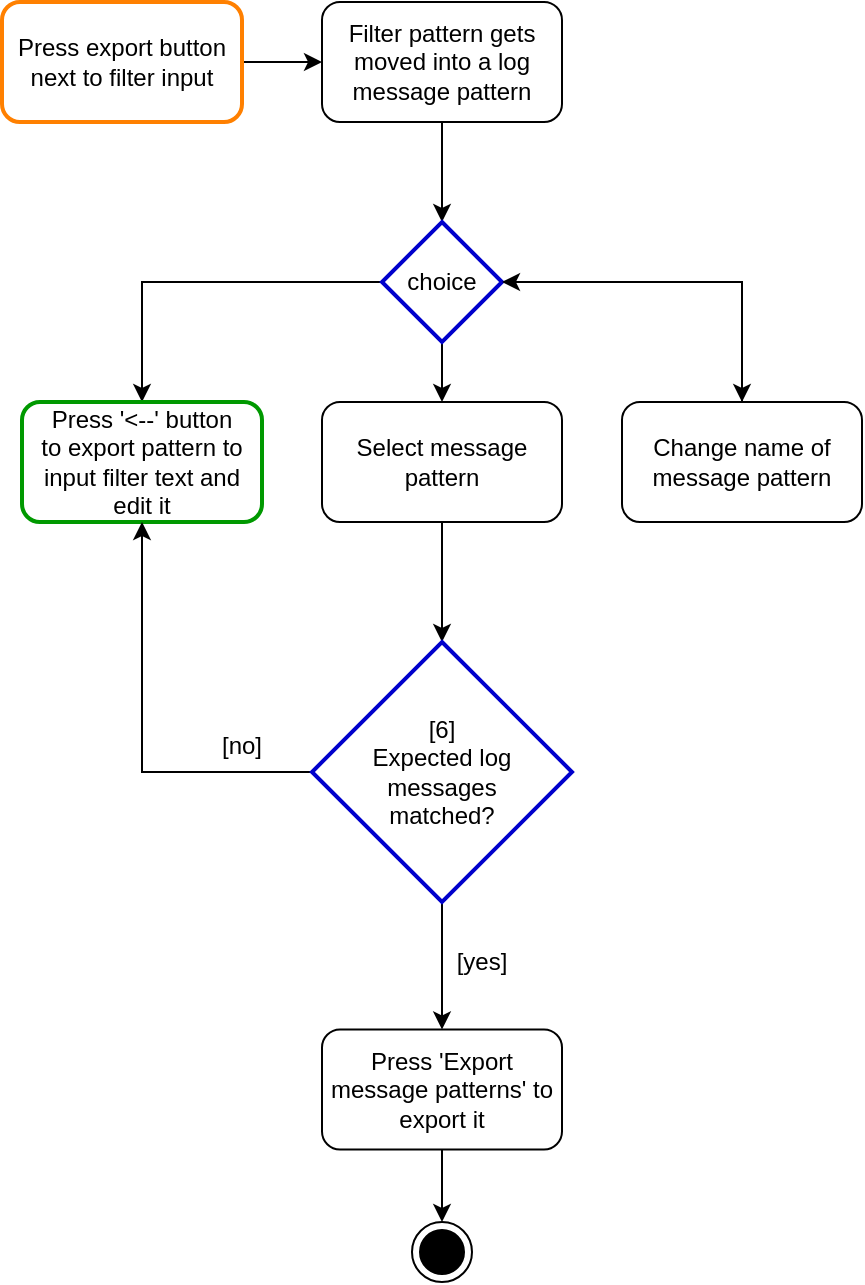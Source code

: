 <mxfile version="20.8.23" type="device"><diagram name="Page-1" id="_UHuK7fAIQnRCJTxW01q"><mxGraphModel dx="742" dy="1023" grid="1" gridSize="10" guides="1" tooltips="1" connect="1" arrows="1" fold="1" page="1" pageScale="1" pageWidth="850" pageHeight="1100" math="0" shadow="0"><root><mxCell id="0"/><mxCell id="1" parent="0"/><mxCell id="56f7NTJwHNe-O4T5q-wQ-1" style="edgeStyle=orthogonalEdgeStyle;rounded=0;orthogonalLoop=1;jettySize=auto;html=1;exitX=1;exitY=0.5;exitDx=0;exitDy=0;entryX=0;entryY=0.5;entryDx=0;entryDy=0;" edge="1" parent="1" source="56f7NTJwHNe-O4T5q-wQ-2" target="56f7NTJwHNe-O4T5q-wQ-4"><mxGeometry relative="1" as="geometry"/></mxCell><mxCell id="56f7NTJwHNe-O4T5q-wQ-2" value="Press export button next to filter input" style="rounded=1;whiteSpace=wrap;html=1;strokeColor=#FF8000;strokeWidth=2;" vertex="1" parent="1"><mxGeometry x="1210" y="20" width="120" height="60" as="geometry"/></mxCell><mxCell id="56f7NTJwHNe-O4T5q-wQ-3" style="edgeStyle=orthogonalEdgeStyle;rounded=0;orthogonalLoop=1;jettySize=auto;html=1;exitX=0.5;exitY=1;exitDx=0;exitDy=0;entryX=0.5;entryY=0;entryDx=0;entryDy=0;" edge="1" parent="1" source="56f7NTJwHNe-O4T5q-wQ-4" target="56f7NTJwHNe-O4T5q-wQ-8"><mxGeometry relative="1" as="geometry"/></mxCell><mxCell id="56f7NTJwHNe-O4T5q-wQ-4" value="Filter pattern gets moved into a log message pattern" style="rounded=1;whiteSpace=wrap;html=1;" vertex="1" parent="1"><mxGeometry x="1370" y="20" width="120" height="60" as="geometry"/></mxCell><mxCell id="56f7NTJwHNe-O4T5q-wQ-5" style="edgeStyle=orthogonalEdgeStyle;rounded=0;orthogonalLoop=1;jettySize=auto;html=1;exitX=0;exitY=0.5;exitDx=0;exitDy=0;entryX=0.5;entryY=0;entryDx=0;entryDy=0;" edge="1" parent="1" source="56f7NTJwHNe-O4T5q-wQ-8" target="56f7NTJwHNe-O4T5q-wQ-9"><mxGeometry relative="1" as="geometry"/></mxCell><mxCell id="56f7NTJwHNe-O4T5q-wQ-6" style="edgeStyle=orthogonalEdgeStyle;rounded=0;orthogonalLoop=1;jettySize=auto;html=1;exitX=0.5;exitY=1;exitDx=0;exitDy=0;entryX=0.5;entryY=0;entryDx=0;entryDy=0;" edge="1" parent="1" source="56f7NTJwHNe-O4T5q-wQ-8" target="56f7NTJwHNe-O4T5q-wQ-11"><mxGeometry relative="1" as="geometry"/></mxCell><mxCell id="56f7NTJwHNe-O4T5q-wQ-7" style="edgeStyle=orthogonalEdgeStyle;rounded=0;orthogonalLoop=1;jettySize=auto;html=1;exitX=1;exitY=0.5;exitDx=0;exitDy=0;entryX=0.5;entryY=0;entryDx=0;entryDy=0;" edge="1" parent="1" source="56f7NTJwHNe-O4T5q-wQ-8" target="56f7NTJwHNe-O4T5q-wQ-13"><mxGeometry relative="1" as="geometry"/></mxCell><mxCell id="56f7NTJwHNe-O4T5q-wQ-8" value="choice" style="rhombus;whiteSpace=wrap;html=1;strokeColor=#0000CC;strokeWidth=2;" vertex="1" parent="1"><mxGeometry x="1400" y="130" width="60" height="60" as="geometry"/></mxCell><mxCell id="56f7NTJwHNe-O4T5q-wQ-9" value="&lt;div&gt;Press '&amp;lt;--' button&lt;/div&gt;&lt;div&gt;to export pattern to input filter text and edit it&lt;br&gt;&lt;/div&gt;" style="rounded=1;whiteSpace=wrap;html=1;strokeWidth=2;strokeColor=#009900;" vertex="1" parent="1"><mxGeometry x="1220" y="220" width="120" height="60" as="geometry"/></mxCell><mxCell id="56f7NTJwHNe-O4T5q-wQ-10" style="edgeStyle=orthogonalEdgeStyle;rounded=0;orthogonalLoop=1;jettySize=auto;html=1;exitX=0.5;exitY=1;exitDx=0;exitDy=0;entryX=0.5;entryY=0;entryDx=0;entryDy=0;" edge="1" parent="1" source="56f7NTJwHNe-O4T5q-wQ-11" target="56f7NTJwHNe-O4T5q-wQ-16"><mxGeometry relative="1" as="geometry"/></mxCell><mxCell id="56f7NTJwHNe-O4T5q-wQ-11" value="Select message pattern" style="rounded=1;whiteSpace=wrap;html=1;" vertex="1" parent="1"><mxGeometry x="1370" y="220" width="120" height="60" as="geometry"/></mxCell><mxCell id="56f7NTJwHNe-O4T5q-wQ-12" style="edgeStyle=orthogonalEdgeStyle;rounded=0;orthogonalLoop=1;jettySize=auto;html=1;exitX=0.5;exitY=0;exitDx=0;exitDy=0;entryX=1;entryY=0.5;entryDx=0;entryDy=0;" edge="1" parent="1" source="56f7NTJwHNe-O4T5q-wQ-13" target="56f7NTJwHNe-O4T5q-wQ-8"><mxGeometry relative="1" as="geometry"/></mxCell><mxCell id="56f7NTJwHNe-O4T5q-wQ-13" value="Change name of message pattern" style="rounded=1;whiteSpace=wrap;html=1;" vertex="1" parent="1"><mxGeometry x="1520" y="220" width="120" height="60" as="geometry"/></mxCell><mxCell id="56f7NTJwHNe-O4T5q-wQ-14" style="edgeStyle=orthogonalEdgeStyle;rounded=0;orthogonalLoop=1;jettySize=auto;html=1;exitX=0;exitY=0.5;exitDx=0;exitDy=0;entryX=0.5;entryY=1;entryDx=0;entryDy=0;" edge="1" parent="1" source="56f7NTJwHNe-O4T5q-wQ-16" target="56f7NTJwHNe-O4T5q-wQ-9"><mxGeometry relative="1" as="geometry"/></mxCell><mxCell id="56f7NTJwHNe-O4T5q-wQ-15" style="edgeStyle=orthogonalEdgeStyle;rounded=0;orthogonalLoop=1;jettySize=auto;html=1;exitX=0.5;exitY=1;exitDx=0;exitDy=0;entryX=0.5;entryY=0;entryDx=0;entryDy=0;" edge="1" parent="1" source="56f7NTJwHNe-O4T5q-wQ-16" target="56f7NTJwHNe-O4T5q-wQ-19"><mxGeometry relative="1" as="geometry"/></mxCell><mxCell id="56f7NTJwHNe-O4T5q-wQ-16" value="[6] &lt;br&gt;Expected log &lt;br&gt;messages &lt;br&gt;matched?" style="rhombus;whiteSpace=wrap;html=1;strokeColor=#0000CC;strokeWidth=2;" vertex="1" parent="1"><mxGeometry x="1365" y="340" width="130" height="130" as="geometry"/></mxCell><mxCell id="56f7NTJwHNe-O4T5q-wQ-17" value="[no]" style="text;html=1;strokeColor=none;fillColor=none;align=center;verticalAlign=middle;whiteSpace=wrap;rounded=0;" vertex="1" parent="1"><mxGeometry x="1300" y="377" width="60" height="30" as="geometry"/></mxCell><mxCell id="56f7NTJwHNe-O4T5q-wQ-18" value="[yes]" style="text;html=1;strokeColor=none;fillColor=none;align=center;verticalAlign=middle;whiteSpace=wrap;rounded=0;" vertex="1" parent="1"><mxGeometry x="1420" y="485" width="60" height="30" as="geometry"/></mxCell><mxCell id="56f7NTJwHNe-O4T5q-wQ-21" style="edgeStyle=orthogonalEdgeStyle;rounded=0;orthogonalLoop=1;jettySize=auto;html=1;exitX=0.5;exitY=1;exitDx=0;exitDy=0;entryX=0.5;entryY=0;entryDx=0;entryDy=0;" edge="1" parent="1" source="56f7NTJwHNe-O4T5q-wQ-19" target="56f7NTJwHNe-O4T5q-wQ-20"><mxGeometry relative="1" as="geometry"/></mxCell><mxCell id="56f7NTJwHNe-O4T5q-wQ-19" value="Press 'Export message patterns' to export it" style="rounded=1;whiteSpace=wrap;html=1;fillColor=default;strokeColor=default;" vertex="1" parent="1"><mxGeometry x="1370" y="533.75" width="120" height="60" as="geometry"/></mxCell><mxCell id="56f7NTJwHNe-O4T5q-wQ-20" value="" style="ellipse;html=1;shape=endState;fillColor=strokeColor;" vertex="1" parent="1"><mxGeometry x="1415" y="630" width="30" height="30" as="geometry"/></mxCell></root></mxGraphModel></diagram></mxfile>